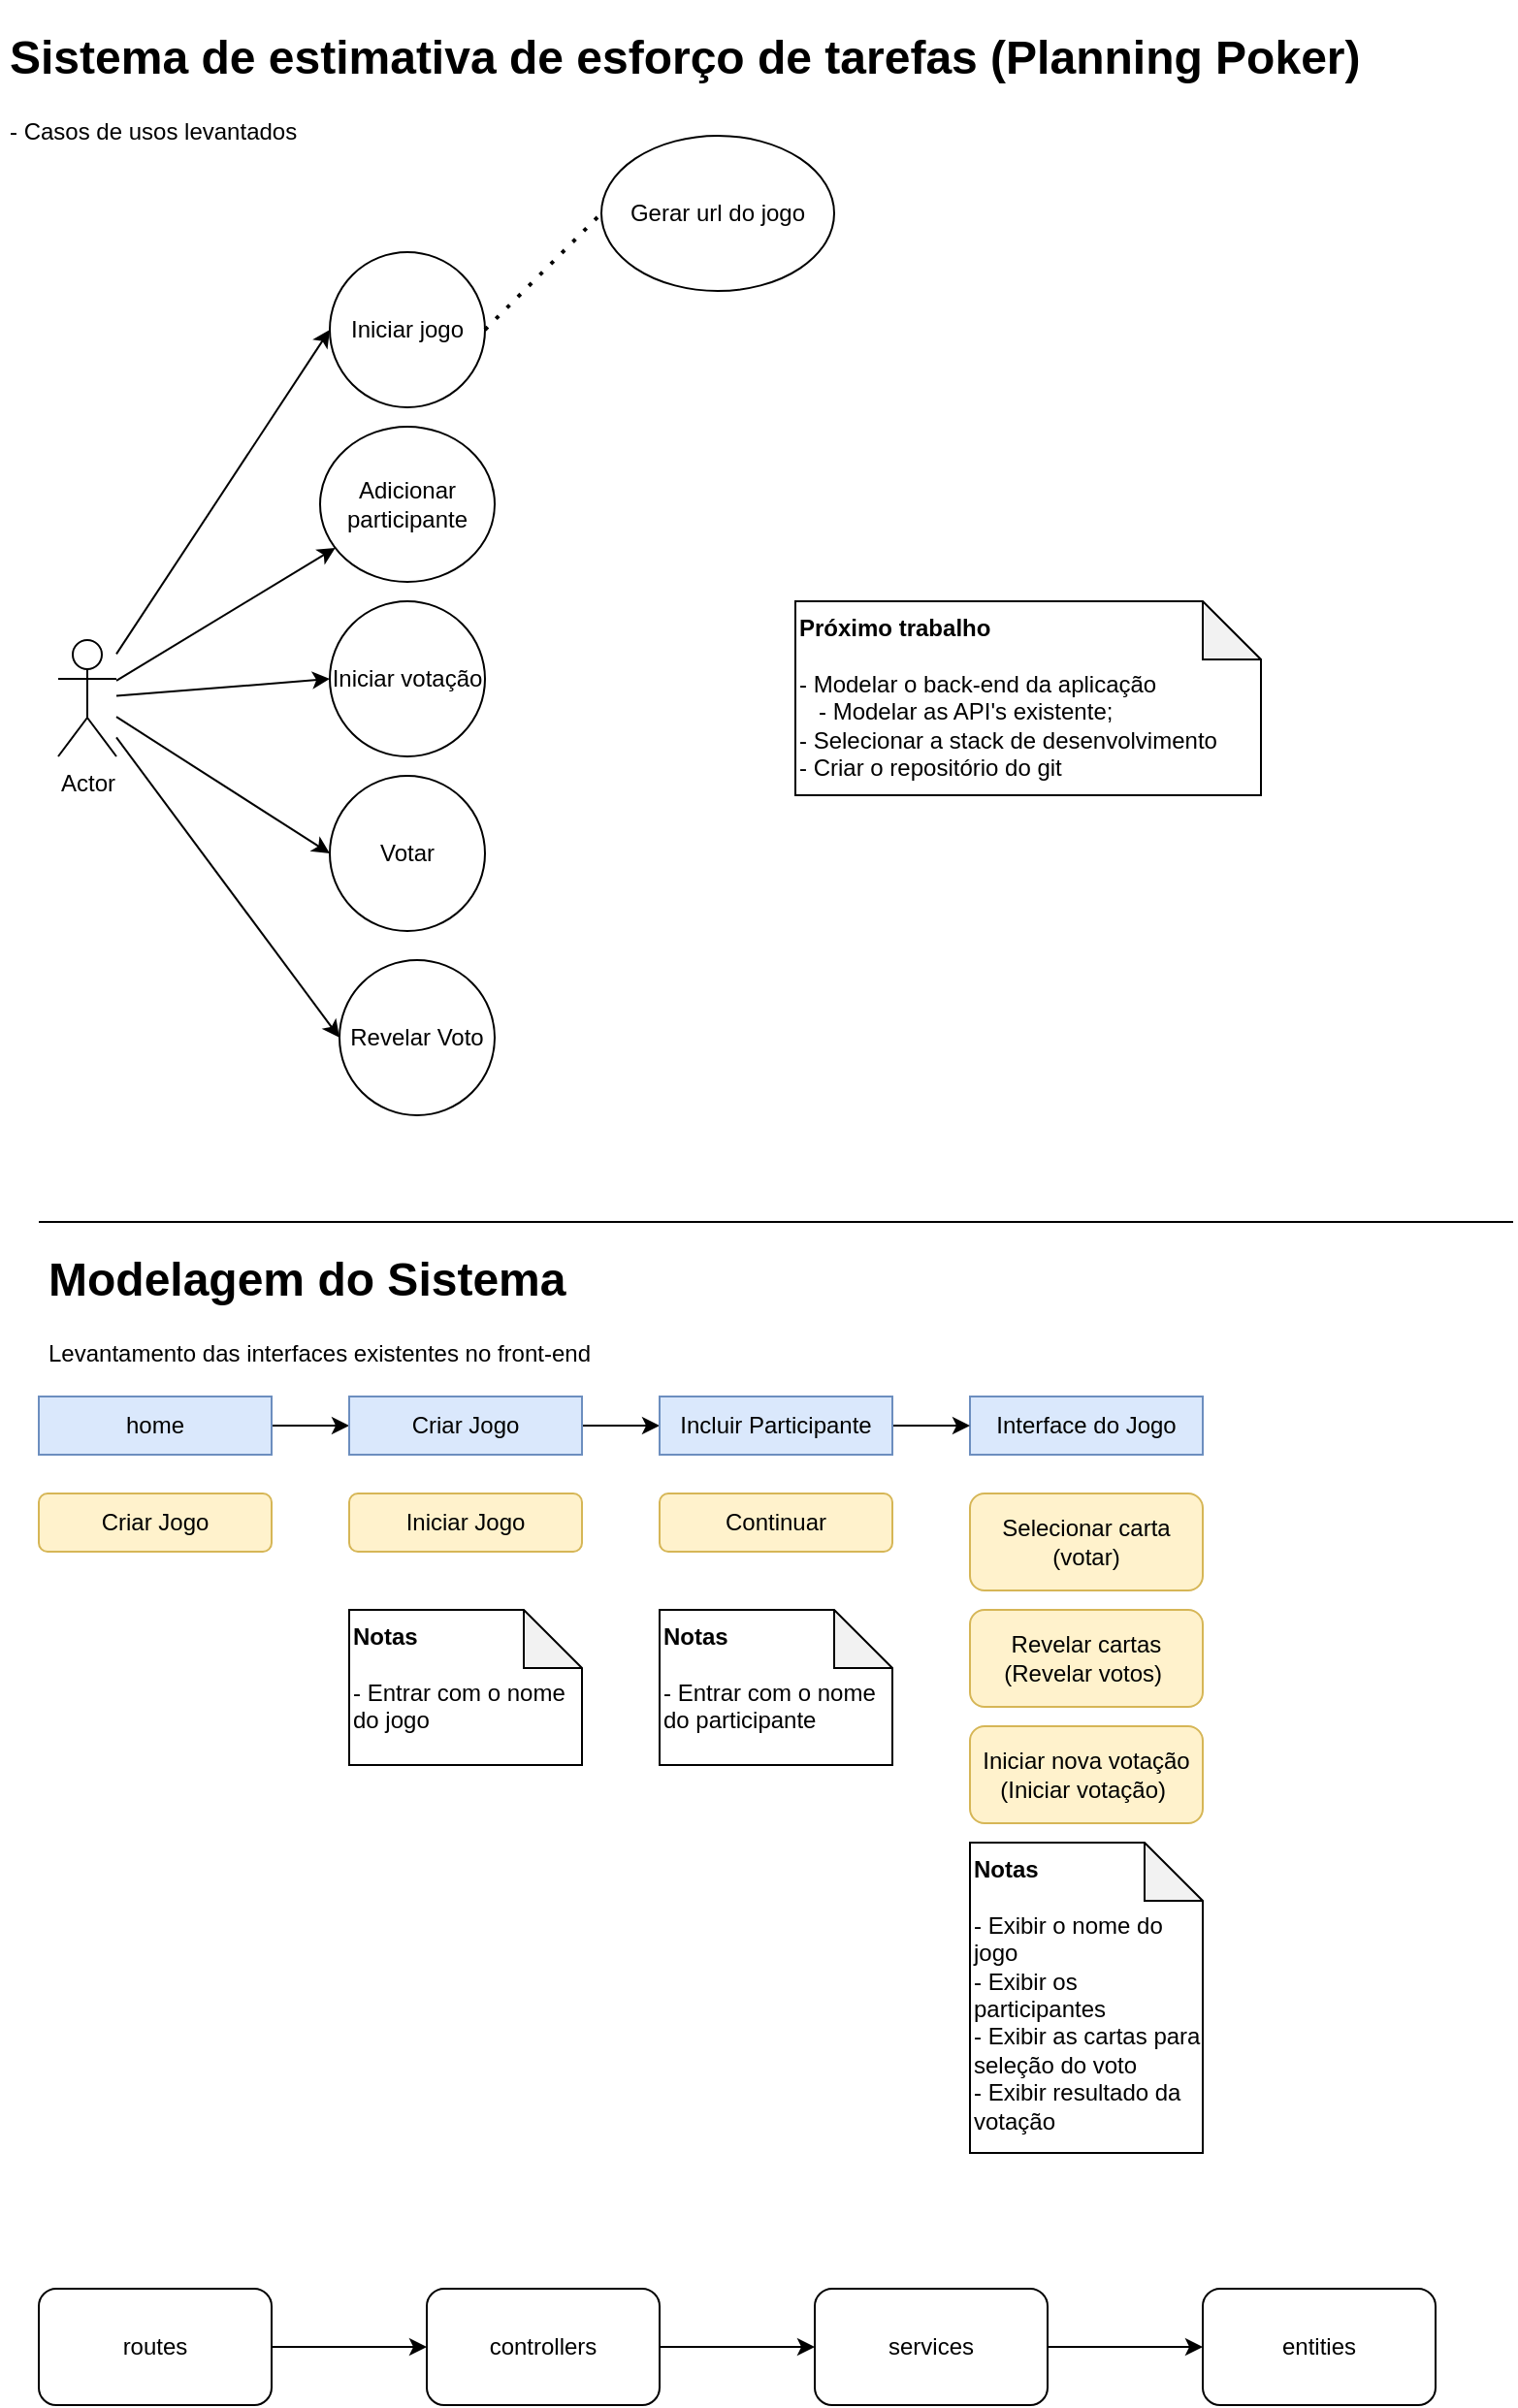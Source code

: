 <mxfile>
    <diagram name="Page-1" id="IjB7B4lOEfMEQxcNMjZF">
        <mxGraphModel dx="974" dy="369" grid="1" gridSize="10" guides="1" tooltips="1" connect="1" arrows="1" fold="1" page="1" pageScale="1" pageWidth="827" pageHeight="1169" math="0" shadow="0">
            <root>
                <mxCell id="0"/>
                <mxCell id="1" parent="0"/>
                <mxCell id="GDiifOnbCZf64zUuV2Aj-7" style="rounded=0;orthogonalLoop=1;jettySize=auto;html=1;entryX=0;entryY=0.5;entryDx=0;entryDy=0;" parent="1" source="GDiifOnbCZf64zUuV2Aj-1" target="GDiifOnbCZf64zUuV2Aj-6" edge="1">
                    <mxGeometry relative="1" as="geometry"/>
                </mxCell>
                <mxCell id="GDiifOnbCZf64zUuV2Aj-15" style="rounded=0;orthogonalLoop=1;jettySize=auto;html=1;entryX=0;entryY=0.5;entryDx=0;entryDy=0;" parent="1" source="GDiifOnbCZf64zUuV2Aj-1" target="GDiifOnbCZf64zUuV2Aj-14" edge="1">
                    <mxGeometry relative="1" as="geometry"/>
                </mxCell>
                <mxCell id="GDiifOnbCZf64zUuV2Aj-17" style="rounded=0;orthogonalLoop=1;jettySize=auto;html=1;entryX=0;entryY=0.5;entryDx=0;entryDy=0;" parent="1" source="GDiifOnbCZf64zUuV2Aj-1" target="GDiifOnbCZf64zUuV2Aj-16" edge="1">
                    <mxGeometry relative="1" as="geometry"/>
                </mxCell>
                <mxCell id="GDiifOnbCZf64zUuV2Aj-20" style="rounded=0;orthogonalLoop=1;jettySize=auto;html=1;entryX=0;entryY=0.5;entryDx=0;entryDy=0;" parent="1" source="GDiifOnbCZf64zUuV2Aj-1" target="GDiifOnbCZf64zUuV2Aj-19" edge="1">
                    <mxGeometry relative="1" as="geometry"/>
                </mxCell>
                <mxCell id="GDiifOnbCZf64zUuV2Aj-26" style="rounded=0;orthogonalLoop=1;jettySize=auto;html=1;" parent="1" source="GDiifOnbCZf64zUuV2Aj-1" target="GDiifOnbCZf64zUuV2Aj-25" edge="1">
                    <mxGeometry relative="1" as="geometry"/>
                </mxCell>
                <mxCell id="GDiifOnbCZf64zUuV2Aj-1" value="Actor" style="shape=umlActor;verticalLabelPosition=bottom;verticalAlign=top;html=1;outlineConnect=0;" parent="1" vertex="1">
                    <mxGeometry x="50" y="340" width="30" height="60" as="geometry"/>
                </mxCell>
                <mxCell id="GDiifOnbCZf64zUuV2Aj-4" value="&lt;h1&gt;Sistema de estimativa de esforço de tarefas (Planning Poker)&lt;/h1&gt;&lt;p&gt;- Casos de usos levantados&lt;/p&gt;" style="text;html=1;strokeColor=none;fillColor=none;spacing=5;spacingTop=-20;whiteSpace=wrap;overflow=hidden;rounded=0;" parent="1" vertex="1">
                    <mxGeometry x="20" y="20" width="770" height="80" as="geometry"/>
                </mxCell>
                <mxCell id="GDiifOnbCZf64zUuV2Aj-6" value="Iniciar jogo" style="ellipse;whiteSpace=wrap;html=1;aspect=fixed;" parent="1" vertex="1">
                    <mxGeometry x="190" y="140" width="80" height="80" as="geometry"/>
                </mxCell>
                <mxCell id="GDiifOnbCZf64zUuV2Aj-14" value="Iniciar votação" style="ellipse;whiteSpace=wrap;html=1;aspect=fixed;" parent="1" vertex="1">
                    <mxGeometry x="190" y="320" width="80" height="80" as="geometry"/>
                </mxCell>
                <mxCell id="GDiifOnbCZf64zUuV2Aj-16" value="Votar" style="ellipse;whiteSpace=wrap;html=1;aspect=fixed;" parent="1" vertex="1">
                    <mxGeometry x="190" y="410" width="80" height="80" as="geometry"/>
                </mxCell>
                <mxCell id="GDiifOnbCZf64zUuV2Aj-19" value="Revelar Voto" style="ellipse;whiteSpace=wrap;html=1;aspect=fixed;" parent="1" vertex="1">
                    <mxGeometry x="195" y="505" width="80" height="80" as="geometry"/>
                </mxCell>
                <mxCell id="GDiifOnbCZf64zUuV2Aj-25" value="Adicionar participante" style="ellipse;whiteSpace=wrap;html=1;" parent="1" vertex="1">
                    <mxGeometry x="185" y="230" width="90" height="80" as="geometry"/>
                </mxCell>
                <mxCell id="GDiifOnbCZf64zUuV2Aj-27" value="Gerar url do jogo" style="ellipse;whiteSpace=wrap;html=1;" parent="1" vertex="1">
                    <mxGeometry x="330" y="80" width="120" height="80" as="geometry"/>
                </mxCell>
                <mxCell id="GDiifOnbCZf64zUuV2Aj-28" value="" style="endArrow=none;dashed=1;html=1;dashPattern=1 3;strokeWidth=2;rounded=0;entryX=0;entryY=0.5;entryDx=0;entryDy=0;exitX=1;exitY=0.5;exitDx=0;exitDy=0;" parent="1" source="GDiifOnbCZf64zUuV2Aj-6" target="GDiifOnbCZf64zUuV2Aj-27" edge="1">
                    <mxGeometry width="50" height="50" relative="1" as="geometry">
                        <mxPoint x="320" y="260" as="sourcePoint"/>
                        <mxPoint x="370" y="210" as="targetPoint"/>
                    </mxGeometry>
                </mxCell>
                <mxCell id="GDiifOnbCZf64zUuV2Aj-29" value="" style="endArrow=none;html=1;rounded=0;" parent="1" edge="1">
                    <mxGeometry width="50" height="50" relative="1" as="geometry">
                        <mxPoint x="40" y="640" as="sourcePoint"/>
                        <mxPoint x="800" y="640" as="targetPoint"/>
                    </mxGeometry>
                </mxCell>
                <mxCell id="GDiifOnbCZf64zUuV2Aj-30" value="&lt;h1&gt;Modelagem do Sistema&lt;/h1&gt;&lt;p&gt;Levantamento das interfaces existentes no front-end&lt;/p&gt;" style="text;html=1;strokeColor=none;fillColor=none;spacing=5;spacingTop=-20;whiteSpace=wrap;overflow=hidden;rounded=0;" parent="1" vertex="1">
                    <mxGeometry x="40" y="650" width="710" height="70" as="geometry"/>
                </mxCell>
                <mxCell id="GDiifOnbCZf64zUuV2Aj-31" value="Iniciar Jogo" style="rounded=1;whiteSpace=wrap;html=1;fillColor=#fff2cc;strokeColor=#d6b656;" parent="1" vertex="1">
                    <mxGeometry x="200" y="780" width="120" height="30" as="geometry"/>
                </mxCell>
                <mxCell id="GDiifOnbCZf64zUuV2Aj-35" style="edgeStyle=orthogonalEdgeStyle;rounded=0;orthogonalLoop=1;jettySize=auto;html=1;" parent="1" source="GDiifOnbCZf64zUuV2Aj-33" target="GDiifOnbCZf64zUuV2Aj-34" edge="1">
                    <mxGeometry relative="1" as="geometry"/>
                </mxCell>
                <mxCell id="GDiifOnbCZf64zUuV2Aj-33" value="home" style="rounded=0;whiteSpace=wrap;html=1;fillColor=#dae8fc;strokeColor=#6c8ebf;" parent="1" vertex="1">
                    <mxGeometry x="40" y="730" width="120" height="30" as="geometry"/>
                </mxCell>
                <mxCell id="GDiifOnbCZf64zUuV2Aj-46" style="edgeStyle=orthogonalEdgeStyle;rounded=0;orthogonalLoop=1;jettySize=auto;html=1;entryX=0;entryY=0.5;entryDx=0;entryDy=0;" parent="1" source="GDiifOnbCZf64zUuV2Aj-34" target="GDiifOnbCZf64zUuV2Aj-44" edge="1">
                    <mxGeometry relative="1" as="geometry"/>
                </mxCell>
                <mxCell id="GDiifOnbCZf64zUuV2Aj-34" value="Criar Jogo" style="rounded=0;whiteSpace=wrap;html=1;fillColor=#dae8fc;strokeColor=#6c8ebf;" parent="1" vertex="1">
                    <mxGeometry x="200" y="730" width="120" height="30" as="geometry"/>
                </mxCell>
                <mxCell id="GDiifOnbCZf64zUuV2Aj-36" value="Interface do Jogo" style="rounded=0;whiteSpace=wrap;html=1;fillColor=#dae8fc;strokeColor=#6c8ebf;" parent="1" vertex="1">
                    <mxGeometry x="520" y="730" width="120" height="30" as="geometry"/>
                </mxCell>
                <mxCell id="GDiifOnbCZf64zUuV2Aj-37" value="Selecionar carta&lt;br&gt;(votar)" style="rounded=1;whiteSpace=wrap;html=1;fillColor=#fff2cc;strokeColor=#d6b656;" parent="1" vertex="1">
                    <mxGeometry x="520" y="780" width="120" height="50" as="geometry"/>
                </mxCell>
                <mxCell id="GDiifOnbCZf64zUuV2Aj-39" value="Revelar cartas&lt;br&gt;(Revelar votos)&amp;nbsp;" style="rounded=1;whiteSpace=wrap;html=1;fillColor=#fff2cc;strokeColor=#d6b656;" parent="1" vertex="1">
                    <mxGeometry x="520" y="840" width="120" height="50" as="geometry"/>
                </mxCell>
                <mxCell id="GDiifOnbCZf64zUuV2Aj-47" style="edgeStyle=orthogonalEdgeStyle;rounded=0;orthogonalLoop=1;jettySize=auto;html=1;entryX=0;entryY=0.5;entryDx=0;entryDy=0;" parent="1" source="GDiifOnbCZf64zUuV2Aj-44" target="GDiifOnbCZf64zUuV2Aj-36" edge="1">
                    <mxGeometry relative="1" as="geometry"/>
                </mxCell>
                <mxCell id="GDiifOnbCZf64zUuV2Aj-44" value="Incluir Participante" style="rounded=0;whiteSpace=wrap;html=1;fillColor=#dae8fc;strokeColor=#6c8ebf;" parent="1" vertex="1">
                    <mxGeometry x="360" y="730" width="120" height="30" as="geometry"/>
                </mxCell>
                <mxCell id="GDiifOnbCZf64zUuV2Aj-45" value="Continuar" style="rounded=1;whiteSpace=wrap;html=1;fillColor=#fff2cc;strokeColor=#d6b656;" parent="1" vertex="1">
                    <mxGeometry x="360" y="780" width="120" height="30" as="geometry"/>
                </mxCell>
                <mxCell id="GDiifOnbCZf64zUuV2Aj-50" value="Criar Jogo" style="rounded=1;whiteSpace=wrap;html=1;fillColor=#fff2cc;strokeColor=#d6b656;" parent="1" vertex="1">
                    <mxGeometry x="40" y="780" width="120" height="30" as="geometry"/>
                </mxCell>
                <mxCell id="GDiifOnbCZf64zUuV2Aj-51" value="&lt;b&gt;Notas&lt;/b&gt;&lt;br&gt;&lt;br&gt;- Entrar com o nome do jogo" style="shape=note;whiteSpace=wrap;html=1;backgroundOutline=1;darkOpacity=0.05;horizontal=1;verticalAlign=top;align=left;" parent="1" vertex="1">
                    <mxGeometry x="200" y="840" width="120" height="80" as="geometry"/>
                </mxCell>
                <mxCell id="GDiifOnbCZf64zUuV2Aj-52" value="&lt;b&gt;Notas&lt;/b&gt;&lt;br&gt;&lt;br&gt;- Entrar com o nome do participante" style="shape=note;whiteSpace=wrap;html=1;backgroundOutline=1;darkOpacity=0.05;horizontal=1;verticalAlign=top;align=left;" parent="1" vertex="1">
                    <mxGeometry x="360" y="840" width="120" height="80" as="geometry"/>
                </mxCell>
                <mxCell id="GDiifOnbCZf64zUuV2Aj-54" value="&lt;b&gt;Notas&lt;/b&gt;&lt;br&gt;&lt;br&gt;- Exibir o nome do jogo&lt;br&gt;- Exibir os participantes&lt;br&gt;- Exibir as cartas para seleção do voto&lt;br&gt;- Exibir resultado da votação" style="shape=note;whiteSpace=wrap;html=1;backgroundOutline=1;darkOpacity=0.05;horizontal=1;verticalAlign=top;align=left;" parent="1" vertex="1">
                    <mxGeometry x="520" y="960" width="120" height="160" as="geometry"/>
                </mxCell>
                <mxCell id="GDiifOnbCZf64zUuV2Aj-55" value="Iniciar nova votação&lt;br&gt;(Iniciar votação)&amp;nbsp;" style="rounded=1;whiteSpace=wrap;html=1;fillColor=#fff2cc;strokeColor=#d6b656;" parent="1" vertex="1">
                    <mxGeometry x="520" y="900" width="120" height="50" as="geometry"/>
                </mxCell>
                <mxCell id="GDiifOnbCZf64zUuV2Aj-56" value="&lt;b&gt;Próximo trabalho&lt;/b&gt;&lt;br&gt;&lt;br&gt;- Modelar o back-end da aplicação&lt;br&gt;&amp;nbsp; &amp;nbsp;- Modelar as API's existente;&lt;br&gt;- Selecionar a stack de desenvolvimento&lt;br&gt;- Criar o repositório do git" style="shape=note;whiteSpace=wrap;html=1;backgroundOutline=1;darkOpacity=0.05;verticalAlign=top;align=left;" parent="1" vertex="1">
                    <mxGeometry x="430" y="320" width="240" height="100" as="geometry"/>
                </mxCell>
                <mxCell id="4" value="" style="edgeStyle=none;html=1;" edge="1" parent="1" source="2" target="3">
                    <mxGeometry relative="1" as="geometry"/>
                </mxCell>
                <mxCell id="2" value="routes" style="rounded=1;whiteSpace=wrap;html=1;" vertex="1" parent="1">
                    <mxGeometry x="40" y="1190" width="120" height="60" as="geometry"/>
                </mxCell>
                <mxCell id="6" value="" style="edgeStyle=none;html=1;" edge="1" parent="1" source="3" target="5">
                    <mxGeometry relative="1" as="geometry"/>
                </mxCell>
                <mxCell id="3" value="controllers" style="rounded=1;whiteSpace=wrap;html=1;" vertex="1" parent="1">
                    <mxGeometry x="240" y="1190" width="120" height="60" as="geometry"/>
                </mxCell>
                <mxCell id="8" value="" style="edgeStyle=none;html=1;" edge="1" parent="1" source="5" target="7">
                    <mxGeometry relative="1" as="geometry"/>
                </mxCell>
                <mxCell id="5" value="services" style="rounded=1;whiteSpace=wrap;html=1;" vertex="1" parent="1">
                    <mxGeometry x="440" y="1190" width="120" height="60" as="geometry"/>
                </mxCell>
                <mxCell id="7" value="entities" style="rounded=1;whiteSpace=wrap;html=1;" vertex="1" parent="1">
                    <mxGeometry x="640" y="1190" width="120" height="60" as="geometry"/>
                </mxCell>
            </root>
        </mxGraphModel>
    </diagram>
</mxfile>